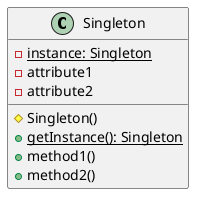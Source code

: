 @startuml

class Singleton {
    - {static} instance: Singleton
    - attribute1
    - attribute2
    # Singleton()
    + {static} getInstance(): Singleton
    + method1()
    + method2()
}

@enduml